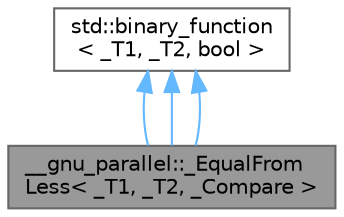 digraph "__gnu_parallel::_EqualFromLess&lt; _T1, _T2, _Compare &gt;"
{
 // LATEX_PDF_SIZE
  bgcolor="transparent";
  edge [fontname=Helvetica,fontsize=10,labelfontname=Helvetica,labelfontsize=10];
  node [fontname=Helvetica,fontsize=10,shape=box,height=0.2,width=0.4];
  Node1 [id="Node000001",label="__gnu_parallel::_EqualFrom\lLess\< _T1, _T2, _Compare \>",height=0.2,width=0.4,color="gray40", fillcolor="grey60", style="filled", fontcolor="black",tooltip="Constructs predicate for equality from strict weak ordering predicate."];
  Node2 -> Node1 [id="edge4_Node000001_Node000002",dir="back",color="steelblue1",style="solid",tooltip=" "];
  Node2 [id="Node000002",label="std::binary_function\l\< _T1, _T2, bool \>",height=0.2,width=0.4,color="gray40", fillcolor="white", style="filled",tooltip=" "];
  Node2 -> Node1 [id="edge5_Node000001_Node000002",dir="back",color="steelblue1",style="solid",tooltip=" "];
  Node2 -> Node1 [id="edge6_Node000001_Node000002",dir="back",color="steelblue1",style="solid",tooltip=" "];
}
